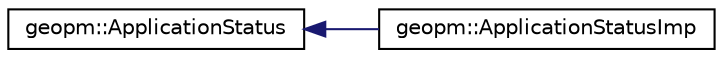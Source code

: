 digraph "Graphical Class Hierarchy"
{
 // LATEX_PDF_SIZE
  edge [fontname="Helvetica",fontsize="10",labelfontname="Helvetica",labelfontsize="10"];
  node [fontname="Helvetica",fontsize="10",shape=record];
  rankdir="LR";
  Node0 [label="geopm::ApplicationStatus",height=0.2,width=0.4,color="black", fillcolor="white", style="filled",URL="$classgeopm_1_1_application_status.html",tooltip="Object that encapsulates application process information such as the process ID, region hash,..."];
  Node0 -> Node1 [dir="back",color="midnightblue",fontsize="10",style="solid",fontname="Helvetica"];
  Node1 [label="geopm::ApplicationStatusImp",height=0.2,width=0.4,color="black", fillcolor="white", style="filled",URL="$classgeopm_1_1_application_status_imp.html",tooltip=" "];
}
